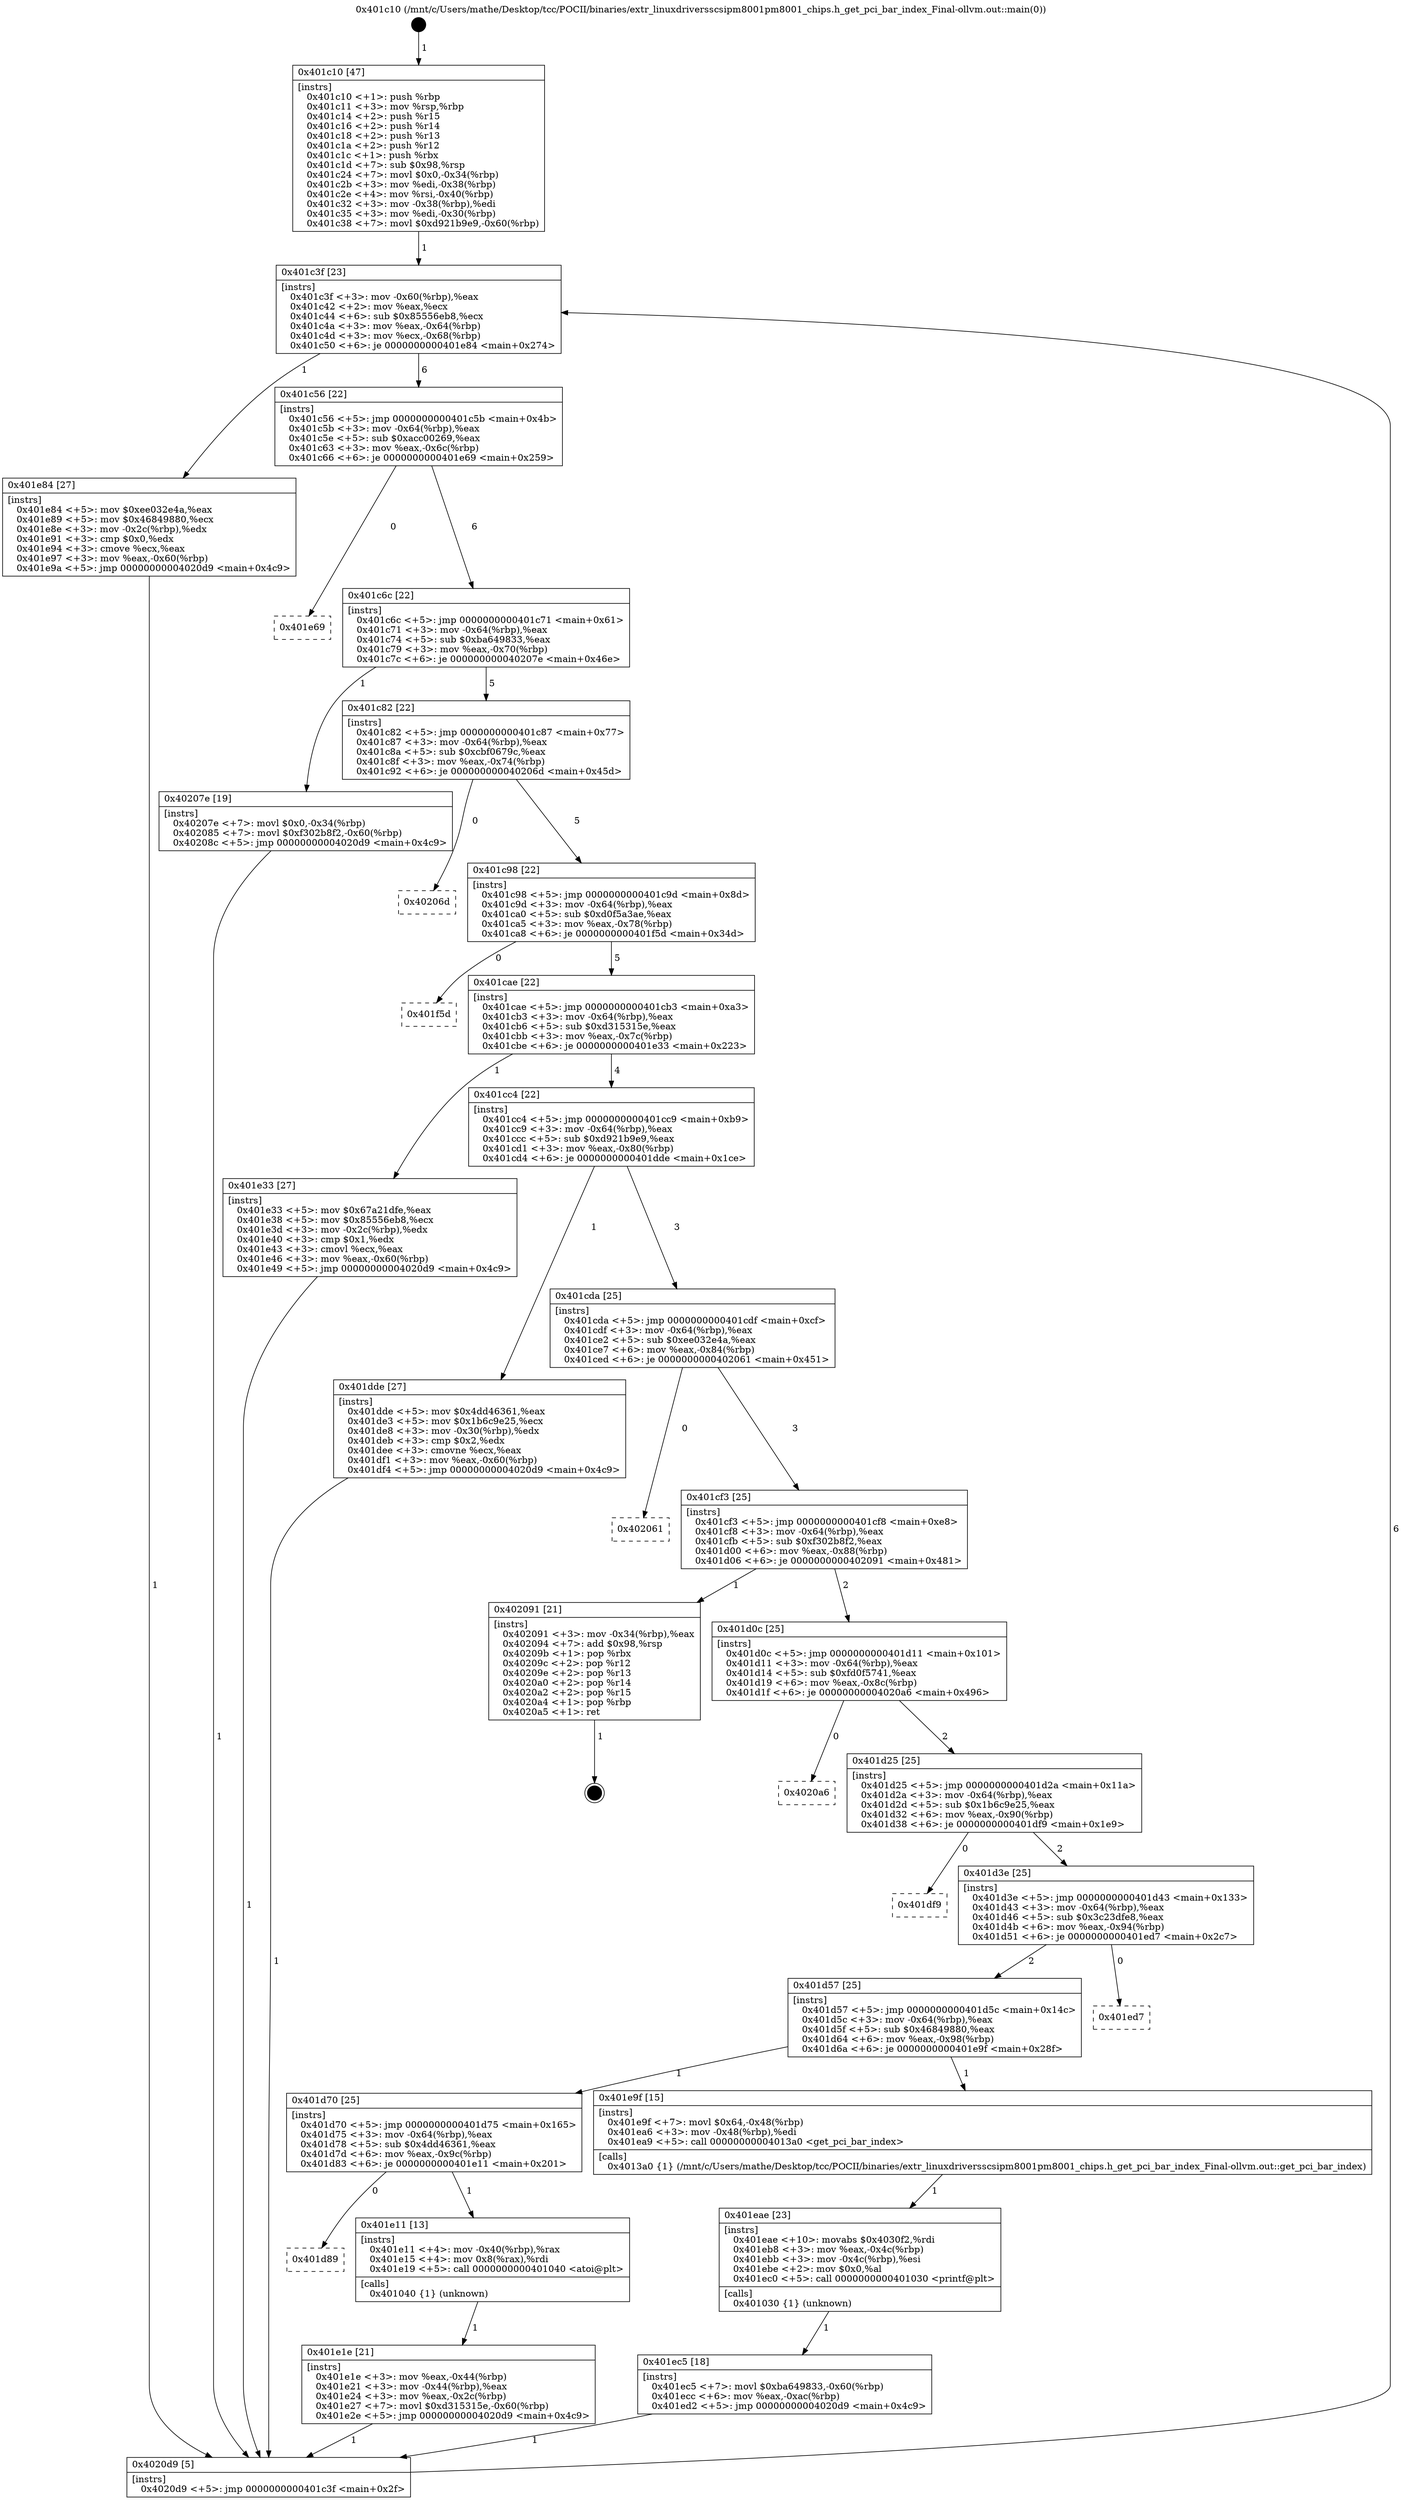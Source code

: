 digraph "0x401c10" {
  label = "0x401c10 (/mnt/c/Users/mathe/Desktop/tcc/POCII/binaries/extr_linuxdriversscsipm8001pm8001_chips.h_get_pci_bar_index_Final-ollvm.out::main(0))"
  labelloc = "t"
  node[shape=record]

  Entry [label="",width=0.3,height=0.3,shape=circle,fillcolor=black,style=filled]
  "0x401c3f" [label="{
     0x401c3f [23]\l
     | [instrs]\l
     &nbsp;&nbsp;0x401c3f \<+3\>: mov -0x60(%rbp),%eax\l
     &nbsp;&nbsp;0x401c42 \<+2\>: mov %eax,%ecx\l
     &nbsp;&nbsp;0x401c44 \<+6\>: sub $0x85556eb8,%ecx\l
     &nbsp;&nbsp;0x401c4a \<+3\>: mov %eax,-0x64(%rbp)\l
     &nbsp;&nbsp;0x401c4d \<+3\>: mov %ecx,-0x68(%rbp)\l
     &nbsp;&nbsp;0x401c50 \<+6\>: je 0000000000401e84 \<main+0x274\>\l
  }"]
  "0x401e84" [label="{
     0x401e84 [27]\l
     | [instrs]\l
     &nbsp;&nbsp;0x401e84 \<+5\>: mov $0xee032e4a,%eax\l
     &nbsp;&nbsp;0x401e89 \<+5\>: mov $0x46849880,%ecx\l
     &nbsp;&nbsp;0x401e8e \<+3\>: mov -0x2c(%rbp),%edx\l
     &nbsp;&nbsp;0x401e91 \<+3\>: cmp $0x0,%edx\l
     &nbsp;&nbsp;0x401e94 \<+3\>: cmove %ecx,%eax\l
     &nbsp;&nbsp;0x401e97 \<+3\>: mov %eax,-0x60(%rbp)\l
     &nbsp;&nbsp;0x401e9a \<+5\>: jmp 00000000004020d9 \<main+0x4c9\>\l
  }"]
  "0x401c56" [label="{
     0x401c56 [22]\l
     | [instrs]\l
     &nbsp;&nbsp;0x401c56 \<+5\>: jmp 0000000000401c5b \<main+0x4b\>\l
     &nbsp;&nbsp;0x401c5b \<+3\>: mov -0x64(%rbp),%eax\l
     &nbsp;&nbsp;0x401c5e \<+5\>: sub $0xacc00269,%eax\l
     &nbsp;&nbsp;0x401c63 \<+3\>: mov %eax,-0x6c(%rbp)\l
     &nbsp;&nbsp;0x401c66 \<+6\>: je 0000000000401e69 \<main+0x259\>\l
  }"]
  Exit [label="",width=0.3,height=0.3,shape=circle,fillcolor=black,style=filled,peripheries=2]
  "0x401e69" [label="{
     0x401e69\l
  }", style=dashed]
  "0x401c6c" [label="{
     0x401c6c [22]\l
     | [instrs]\l
     &nbsp;&nbsp;0x401c6c \<+5\>: jmp 0000000000401c71 \<main+0x61\>\l
     &nbsp;&nbsp;0x401c71 \<+3\>: mov -0x64(%rbp),%eax\l
     &nbsp;&nbsp;0x401c74 \<+5\>: sub $0xba649833,%eax\l
     &nbsp;&nbsp;0x401c79 \<+3\>: mov %eax,-0x70(%rbp)\l
     &nbsp;&nbsp;0x401c7c \<+6\>: je 000000000040207e \<main+0x46e\>\l
  }"]
  "0x401ec5" [label="{
     0x401ec5 [18]\l
     | [instrs]\l
     &nbsp;&nbsp;0x401ec5 \<+7\>: movl $0xba649833,-0x60(%rbp)\l
     &nbsp;&nbsp;0x401ecc \<+6\>: mov %eax,-0xac(%rbp)\l
     &nbsp;&nbsp;0x401ed2 \<+5\>: jmp 00000000004020d9 \<main+0x4c9\>\l
  }"]
  "0x40207e" [label="{
     0x40207e [19]\l
     | [instrs]\l
     &nbsp;&nbsp;0x40207e \<+7\>: movl $0x0,-0x34(%rbp)\l
     &nbsp;&nbsp;0x402085 \<+7\>: movl $0xf302b8f2,-0x60(%rbp)\l
     &nbsp;&nbsp;0x40208c \<+5\>: jmp 00000000004020d9 \<main+0x4c9\>\l
  }"]
  "0x401c82" [label="{
     0x401c82 [22]\l
     | [instrs]\l
     &nbsp;&nbsp;0x401c82 \<+5\>: jmp 0000000000401c87 \<main+0x77\>\l
     &nbsp;&nbsp;0x401c87 \<+3\>: mov -0x64(%rbp),%eax\l
     &nbsp;&nbsp;0x401c8a \<+5\>: sub $0xcbf0679c,%eax\l
     &nbsp;&nbsp;0x401c8f \<+3\>: mov %eax,-0x74(%rbp)\l
     &nbsp;&nbsp;0x401c92 \<+6\>: je 000000000040206d \<main+0x45d\>\l
  }"]
  "0x401eae" [label="{
     0x401eae [23]\l
     | [instrs]\l
     &nbsp;&nbsp;0x401eae \<+10\>: movabs $0x4030f2,%rdi\l
     &nbsp;&nbsp;0x401eb8 \<+3\>: mov %eax,-0x4c(%rbp)\l
     &nbsp;&nbsp;0x401ebb \<+3\>: mov -0x4c(%rbp),%esi\l
     &nbsp;&nbsp;0x401ebe \<+2\>: mov $0x0,%al\l
     &nbsp;&nbsp;0x401ec0 \<+5\>: call 0000000000401030 \<printf@plt\>\l
     | [calls]\l
     &nbsp;&nbsp;0x401030 \{1\} (unknown)\l
  }"]
  "0x40206d" [label="{
     0x40206d\l
  }", style=dashed]
  "0x401c98" [label="{
     0x401c98 [22]\l
     | [instrs]\l
     &nbsp;&nbsp;0x401c98 \<+5\>: jmp 0000000000401c9d \<main+0x8d\>\l
     &nbsp;&nbsp;0x401c9d \<+3\>: mov -0x64(%rbp),%eax\l
     &nbsp;&nbsp;0x401ca0 \<+5\>: sub $0xd0f5a3ae,%eax\l
     &nbsp;&nbsp;0x401ca5 \<+3\>: mov %eax,-0x78(%rbp)\l
     &nbsp;&nbsp;0x401ca8 \<+6\>: je 0000000000401f5d \<main+0x34d\>\l
  }"]
  "0x401e1e" [label="{
     0x401e1e [21]\l
     | [instrs]\l
     &nbsp;&nbsp;0x401e1e \<+3\>: mov %eax,-0x44(%rbp)\l
     &nbsp;&nbsp;0x401e21 \<+3\>: mov -0x44(%rbp),%eax\l
     &nbsp;&nbsp;0x401e24 \<+3\>: mov %eax,-0x2c(%rbp)\l
     &nbsp;&nbsp;0x401e27 \<+7\>: movl $0xd315315e,-0x60(%rbp)\l
     &nbsp;&nbsp;0x401e2e \<+5\>: jmp 00000000004020d9 \<main+0x4c9\>\l
  }"]
  "0x401f5d" [label="{
     0x401f5d\l
  }", style=dashed]
  "0x401cae" [label="{
     0x401cae [22]\l
     | [instrs]\l
     &nbsp;&nbsp;0x401cae \<+5\>: jmp 0000000000401cb3 \<main+0xa3\>\l
     &nbsp;&nbsp;0x401cb3 \<+3\>: mov -0x64(%rbp),%eax\l
     &nbsp;&nbsp;0x401cb6 \<+5\>: sub $0xd315315e,%eax\l
     &nbsp;&nbsp;0x401cbb \<+3\>: mov %eax,-0x7c(%rbp)\l
     &nbsp;&nbsp;0x401cbe \<+6\>: je 0000000000401e33 \<main+0x223\>\l
  }"]
  "0x401d89" [label="{
     0x401d89\l
  }", style=dashed]
  "0x401e33" [label="{
     0x401e33 [27]\l
     | [instrs]\l
     &nbsp;&nbsp;0x401e33 \<+5\>: mov $0x67a21dfe,%eax\l
     &nbsp;&nbsp;0x401e38 \<+5\>: mov $0x85556eb8,%ecx\l
     &nbsp;&nbsp;0x401e3d \<+3\>: mov -0x2c(%rbp),%edx\l
     &nbsp;&nbsp;0x401e40 \<+3\>: cmp $0x1,%edx\l
     &nbsp;&nbsp;0x401e43 \<+3\>: cmovl %ecx,%eax\l
     &nbsp;&nbsp;0x401e46 \<+3\>: mov %eax,-0x60(%rbp)\l
     &nbsp;&nbsp;0x401e49 \<+5\>: jmp 00000000004020d9 \<main+0x4c9\>\l
  }"]
  "0x401cc4" [label="{
     0x401cc4 [22]\l
     | [instrs]\l
     &nbsp;&nbsp;0x401cc4 \<+5\>: jmp 0000000000401cc9 \<main+0xb9\>\l
     &nbsp;&nbsp;0x401cc9 \<+3\>: mov -0x64(%rbp),%eax\l
     &nbsp;&nbsp;0x401ccc \<+5\>: sub $0xd921b9e9,%eax\l
     &nbsp;&nbsp;0x401cd1 \<+3\>: mov %eax,-0x80(%rbp)\l
     &nbsp;&nbsp;0x401cd4 \<+6\>: je 0000000000401dde \<main+0x1ce\>\l
  }"]
  "0x401e11" [label="{
     0x401e11 [13]\l
     | [instrs]\l
     &nbsp;&nbsp;0x401e11 \<+4\>: mov -0x40(%rbp),%rax\l
     &nbsp;&nbsp;0x401e15 \<+4\>: mov 0x8(%rax),%rdi\l
     &nbsp;&nbsp;0x401e19 \<+5\>: call 0000000000401040 \<atoi@plt\>\l
     | [calls]\l
     &nbsp;&nbsp;0x401040 \{1\} (unknown)\l
  }"]
  "0x401dde" [label="{
     0x401dde [27]\l
     | [instrs]\l
     &nbsp;&nbsp;0x401dde \<+5\>: mov $0x4dd46361,%eax\l
     &nbsp;&nbsp;0x401de3 \<+5\>: mov $0x1b6c9e25,%ecx\l
     &nbsp;&nbsp;0x401de8 \<+3\>: mov -0x30(%rbp),%edx\l
     &nbsp;&nbsp;0x401deb \<+3\>: cmp $0x2,%edx\l
     &nbsp;&nbsp;0x401dee \<+3\>: cmovne %ecx,%eax\l
     &nbsp;&nbsp;0x401df1 \<+3\>: mov %eax,-0x60(%rbp)\l
     &nbsp;&nbsp;0x401df4 \<+5\>: jmp 00000000004020d9 \<main+0x4c9\>\l
  }"]
  "0x401cda" [label="{
     0x401cda [25]\l
     | [instrs]\l
     &nbsp;&nbsp;0x401cda \<+5\>: jmp 0000000000401cdf \<main+0xcf\>\l
     &nbsp;&nbsp;0x401cdf \<+3\>: mov -0x64(%rbp),%eax\l
     &nbsp;&nbsp;0x401ce2 \<+5\>: sub $0xee032e4a,%eax\l
     &nbsp;&nbsp;0x401ce7 \<+6\>: mov %eax,-0x84(%rbp)\l
     &nbsp;&nbsp;0x401ced \<+6\>: je 0000000000402061 \<main+0x451\>\l
  }"]
  "0x4020d9" [label="{
     0x4020d9 [5]\l
     | [instrs]\l
     &nbsp;&nbsp;0x4020d9 \<+5\>: jmp 0000000000401c3f \<main+0x2f\>\l
  }"]
  "0x401c10" [label="{
     0x401c10 [47]\l
     | [instrs]\l
     &nbsp;&nbsp;0x401c10 \<+1\>: push %rbp\l
     &nbsp;&nbsp;0x401c11 \<+3\>: mov %rsp,%rbp\l
     &nbsp;&nbsp;0x401c14 \<+2\>: push %r15\l
     &nbsp;&nbsp;0x401c16 \<+2\>: push %r14\l
     &nbsp;&nbsp;0x401c18 \<+2\>: push %r13\l
     &nbsp;&nbsp;0x401c1a \<+2\>: push %r12\l
     &nbsp;&nbsp;0x401c1c \<+1\>: push %rbx\l
     &nbsp;&nbsp;0x401c1d \<+7\>: sub $0x98,%rsp\l
     &nbsp;&nbsp;0x401c24 \<+7\>: movl $0x0,-0x34(%rbp)\l
     &nbsp;&nbsp;0x401c2b \<+3\>: mov %edi,-0x38(%rbp)\l
     &nbsp;&nbsp;0x401c2e \<+4\>: mov %rsi,-0x40(%rbp)\l
     &nbsp;&nbsp;0x401c32 \<+3\>: mov -0x38(%rbp),%edi\l
     &nbsp;&nbsp;0x401c35 \<+3\>: mov %edi,-0x30(%rbp)\l
     &nbsp;&nbsp;0x401c38 \<+7\>: movl $0xd921b9e9,-0x60(%rbp)\l
  }"]
  "0x401d70" [label="{
     0x401d70 [25]\l
     | [instrs]\l
     &nbsp;&nbsp;0x401d70 \<+5\>: jmp 0000000000401d75 \<main+0x165\>\l
     &nbsp;&nbsp;0x401d75 \<+3\>: mov -0x64(%rbp),%eax\l
     &nbsp;&nbsp;0x401d78 \<+5\>: sub $0x4dd46361,%eax\l
     &nbsp;&nbsp;0x401d7d \<+6\>: mov %eax,-0x9c(%rbp)\l
     &nbsp;&nbsp;0x401d83 \<+6\>: je 0000000000401e11 \<main+0x201\>\l
  }"]
  "0x402061" [label="{
     0x402061\l
  }", style=dashed]
  "0x401cf3" [label="{
     0x401cf3 [25]\l
     | [instrs]\l
     &nbsp;&nbsp;0x401cf3 \<+5\>: jmp 0000000000401cf8 \<main+0xe8\>\l
     &nbsp;&nbsp;0x401cf8 \<+3\>: mov -0x64(%rbp),%eax\l
     &nbsp;&nbsp;0x401cfb \<+5\>: sub $0xf302b8f2,%eax\l
     &nbsp;&nbsp;0x401d00 \<+6\>: mov %eax,-0x88(%rbp)\l
     &nbsp;&nbsp;0x401d06 \<+6\>: je 0000000000402091 \<main+0x481\>\l
  }"]
  "0x401e9f" [label="{
     0x401e9f [15]\l
     | [instrs]\l
     &nbsp;&nbsp;0x401e9f \<+7\>: movl $0x64,-0x48(%rbp)\l
     &nbsp;&nbsp;0x401ea6 \<+3\>: mov -0x48(%rbp),%edi\l
     &nbsp;&nbsp;0x401ea9 \<+5\>: call 00000000004013a0 \<get_pci_bar_index\>\l
     | [calls]\l
     &nbsp;&nbsp;0x4013a0 \{1\} (/mnt/c/Users/mathe/Desktop/tcc/POCII/binaries/extr_linuxdriversscsipm8001pm8001_chips.h_get_pci_bar_index_Final-ollvm.out::get_pci_bar_index)\l
  }"]
  "0x402091" [label="{
     0x402091 [21]\l
     | [instrs]\l
     &nbsp;&nbsp;0x402091 \<+3\>: mov -0x34(%rbp),%eax\l
     &nbsp;&nbsp;0x402094 \<+7\>: add $0x98,%rsp\l
     &nbsp;&nbsp;0x40209b \<+1\>: pop %rbx\l
     &nbsp;&nbsp;0x40209c \<+2\>: pop %r12\l
     &nbsp;&nbsp;0x40209e \<+2\>: pop %r13\l
     &nbsp;&nbsp;0x4020a0 \<+2\>: pop %r14\l
     &nbsp;&nbsp;0x4020a2 \<+2\>: pop %r15\l
     &nbsp;&nbsp;0x4020a4 \<+1\>: pop %rbp\l
     &nbsp;&nbsp;0x4020a5 \<+1\>: ret\l
  }"]
  "0x401d0c" [label="{
     0x401d0c [25]\l
     | [instrs]\l
     &nbsp;&nbsp;0x401d0c \<+5\>: jmp 0000000000401d11 \<main+0x101\>\l
     &nbsp;&nbsp;0x401d11 \<+3\>: mov -0x64(%rbp),%eax\l
     &nbsp;&nbsp;0x401d14 \<+5\>: sub $0xfd0f5741,%eax\l
     &nbsp;&nbsp;0x401d19 \<+6\>: mov %eax,-0x8c(%rbp)\l
     &nbsp;&nbsp;0x401d1f \<+6\>: je 00000000004020a6 \<main+0x496\>\l
  }"]
  "0x401d57" [label="{
     0x401d57 [25]\l
     | [instrs]\l
     &nbsp;&nbsp;0x401d57 \<+5\>: jmp 0000000000401d5c \<main+0x14c\>\l
     &nbsp;&nbsp;0x401d5c \<+3\>: mov -0x64(%rbp),%eax\l
     &nbsp;&nbsp;0x401d5f \<+5\>: sub $0x46849880,%eax\l
     &nbsp;&nbsp;0x401d64 \<+6\>: mov %eax,-0x98(%rbp)\l
     &nbsp;&nbsp;0x401d6a \<+6\>: je 0000000000401e9f \<main+0x28f\>\l
  }"]
  "0x4020a6" [label="{
     0x4020a6\l
  }", style=dashed]
  "0x401d25" [label="{
     0x401d25 [25]\l
     | [instrs]\l
     &nbsp;&nbsp;0x401d25 \<+5\>: jmp 0000000000401d2a \<main+0x11a\>\l
     &nbsp;&nbsp;0x401d2a \<+3\>: mov -0x64(%rbp),%eax\l
     &nbsp;&nbsp;0x401d2d \<+5\>: sub $0x1b6c9e25,%eax\l
     &nbsp;&nbsp;0x401d32 \<+6\>: mov %eax,-0x90(%rbp)\l
     &nbsp;&nbsp;0x401d38 \<+6\>: je 0000000000401df9 \<main+0x1e9\>\l
  }"]
  "0x401ed7" [label="{
     0x401ed7\l
  }", style=dashed]
  "0x401df9" [label="{
     0x401df9\l
  }", style=dashed]
  "0x401d3e" [label="{
     0x401d3e [25]\l
     | [instrs]\l
     &nbsp;&nbsp;0x401d3e \<+5\>: jmp 0000000000401d43 \<main+0x133\>\l
     &nbsp;&nbsp;0x401d43 \<+3\>: mov -0x64(%rbp),%eax\l
     &nbsp;&nbsp;0x401d46 \<+5\>: sub $0x3c23dfe8,%eax\l
     &nbsp;&nbsp;0x401d4b \<+6\>: mov %eax,-0x94(%rbp)\l
     &nbsp;&nbsp;0x401d51 \<+6\>: je 0000000000401ed7 \<main+0x2c7\>\l
  }"]
  Entry -> "0x401c10" [label=" 1"]
  "0x401c3f" -> "0x401e84" [label=" 1"]
  "0x401c3f" -> "0x401c56" [label=" 6"]
  "0x402091" -> Exit [label=" 1"]
  "0x401c56" -> "0x401e69" [label=" 0"]
  "0x401c56" -> "0x401c6c" [label=" 6"]
  "0x40207e" -> "0x4020d9" [label=" 1"]
  "0x401c6c" -> "0x40207e" [label=" 1"]
  "0x401c6c" -> "0x401c82" [label=" 5"]
  "0x401ec5" -> "0x4020d9" [label=" 1"]
  "0x401c82" -> "0x40206d" [label=" 0"]
  "0x401c82" -> "0x401c98" [label=" 5"]
  "0x401eae" -> "0x401ec5" [label=" 1"]
  "0x401c98" -> "0x401f5d" [label=" 0"]
  "0x401c98" -> "0x401cae" [label=" 5"]
  "0x401e9f" -> "0x401eae" [label=" 1"]
  "0x401cae" -> "0x401e33" [label=" 1"]
  "0x401cae" -> "0x401cc4" [label=" 4"]
  "0x401e84" -> "0x4020d9" [label=" 1"]
  "0x401cc4" -> "0x401dde" [label=" 1"]
  "0x401cc4" -> "0x401cda" [label=" 3"]
  "0x401dde" -> "0x4020d9" [label=" 1"]
  "0x401c10" -> "0x401c3f" [label=" 1"]
  "0x4020d9" -> "0x401c3f" [label=" 6"]
  "0x401e33" -> "0x4020d9" [label=" 1"]
  "0x401cda" -> "0x402061" [label=" 0"]
  "0x401cda" -> "0x401cf3" [label=" 3"]
  "0x401e11" -> "0x401e1e" [label=" 1"]
  "0x401cf3" -> "0x402091" [label=" 1"]
  "0x401cf3" -> "0x401d0c" [label=" 2"]
  "0x401d70" -> "0x401d89" [label=" 0"]
  "0x401d0c" -> "0x4020a6" [label=" 0"]
  "0x401d0c" -> "0x401d25" [label=" 2"]
  "0x401e1e" -> "0x4020d9" [label=" 1"]
  "0x401d25" -> "0x401df9" [label=" 0"]
  "0x401d25" -> "0x401d3e" [label=" 2"]
  "0x401d57" -> "0x401d70" [label=" 1"]
  "0x401d3e" -> "0x401ed7" [label=" 0"]
  "0x401d3e" -> "0x401d57" [label=" 2"]
  "0x401d70" -> "0x401e11" [label=" 1"]
  "0x401d57" -> "0x401e9f" [label=" 1"]
}
